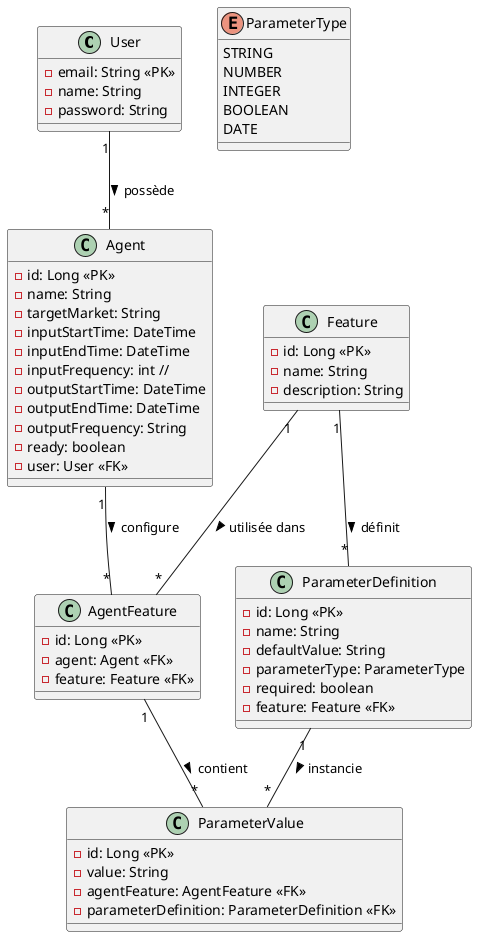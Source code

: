 @startuml
' Entités principales
class User {
  -email: String <<PK>>
  -name: String
  -password: String
}

class Agent {
  -id: Long <<PK>>
  -name: String
  -targetMarket: String
  -inputStartTime: DateTime
  -inputEndTime: DateTime
  -inputFrequency: int //
  -outputStartTime: DateTime
  -outputEndTime: DateTime
  -outputFrequency: String
  -ready: boolean
  -user: User <<FK>>
}

class Feature {
  -id: Long <<PK>>
  -name: String
  -description: String
}

class ParameterDefinition {
  -id: Long <<PK>>
  -name: String
  -defaultValue: String
  -parameterType: ParameterType
  -required: boolean
  -feature: Feature <<FK>>
}

enum ParameterType {
  STRING
  NUMBER
  INTEGER
  BOOLEAN
  DATE
}

class AgentFeature {
  -id: Long <<PK>>
  -agent: Agent <<FK>>
  -feature: Feature <<FK>>
}

class ParameterValue {
  -id: Long <<PK>>
  -value: String
  -agentFeature: AgentFeature <<FK>>
  -parameterDefinition: ParameterDefinition <<FK>>
}

' Relations entre entités
User "1" -- "*" Agent : possède >
Agent "1" -- "*" AgentFeature : configure >
Feature "1" -- "*" AgentFeature : utilisée dans >
Feature "1" -- "*" ParameterDefinition : définit >
AgentFeature "1" -- "*" ParameterValue : contient >
ParameterDefinition "1" -- "*" ParameterValue : instancie >

@enduml
